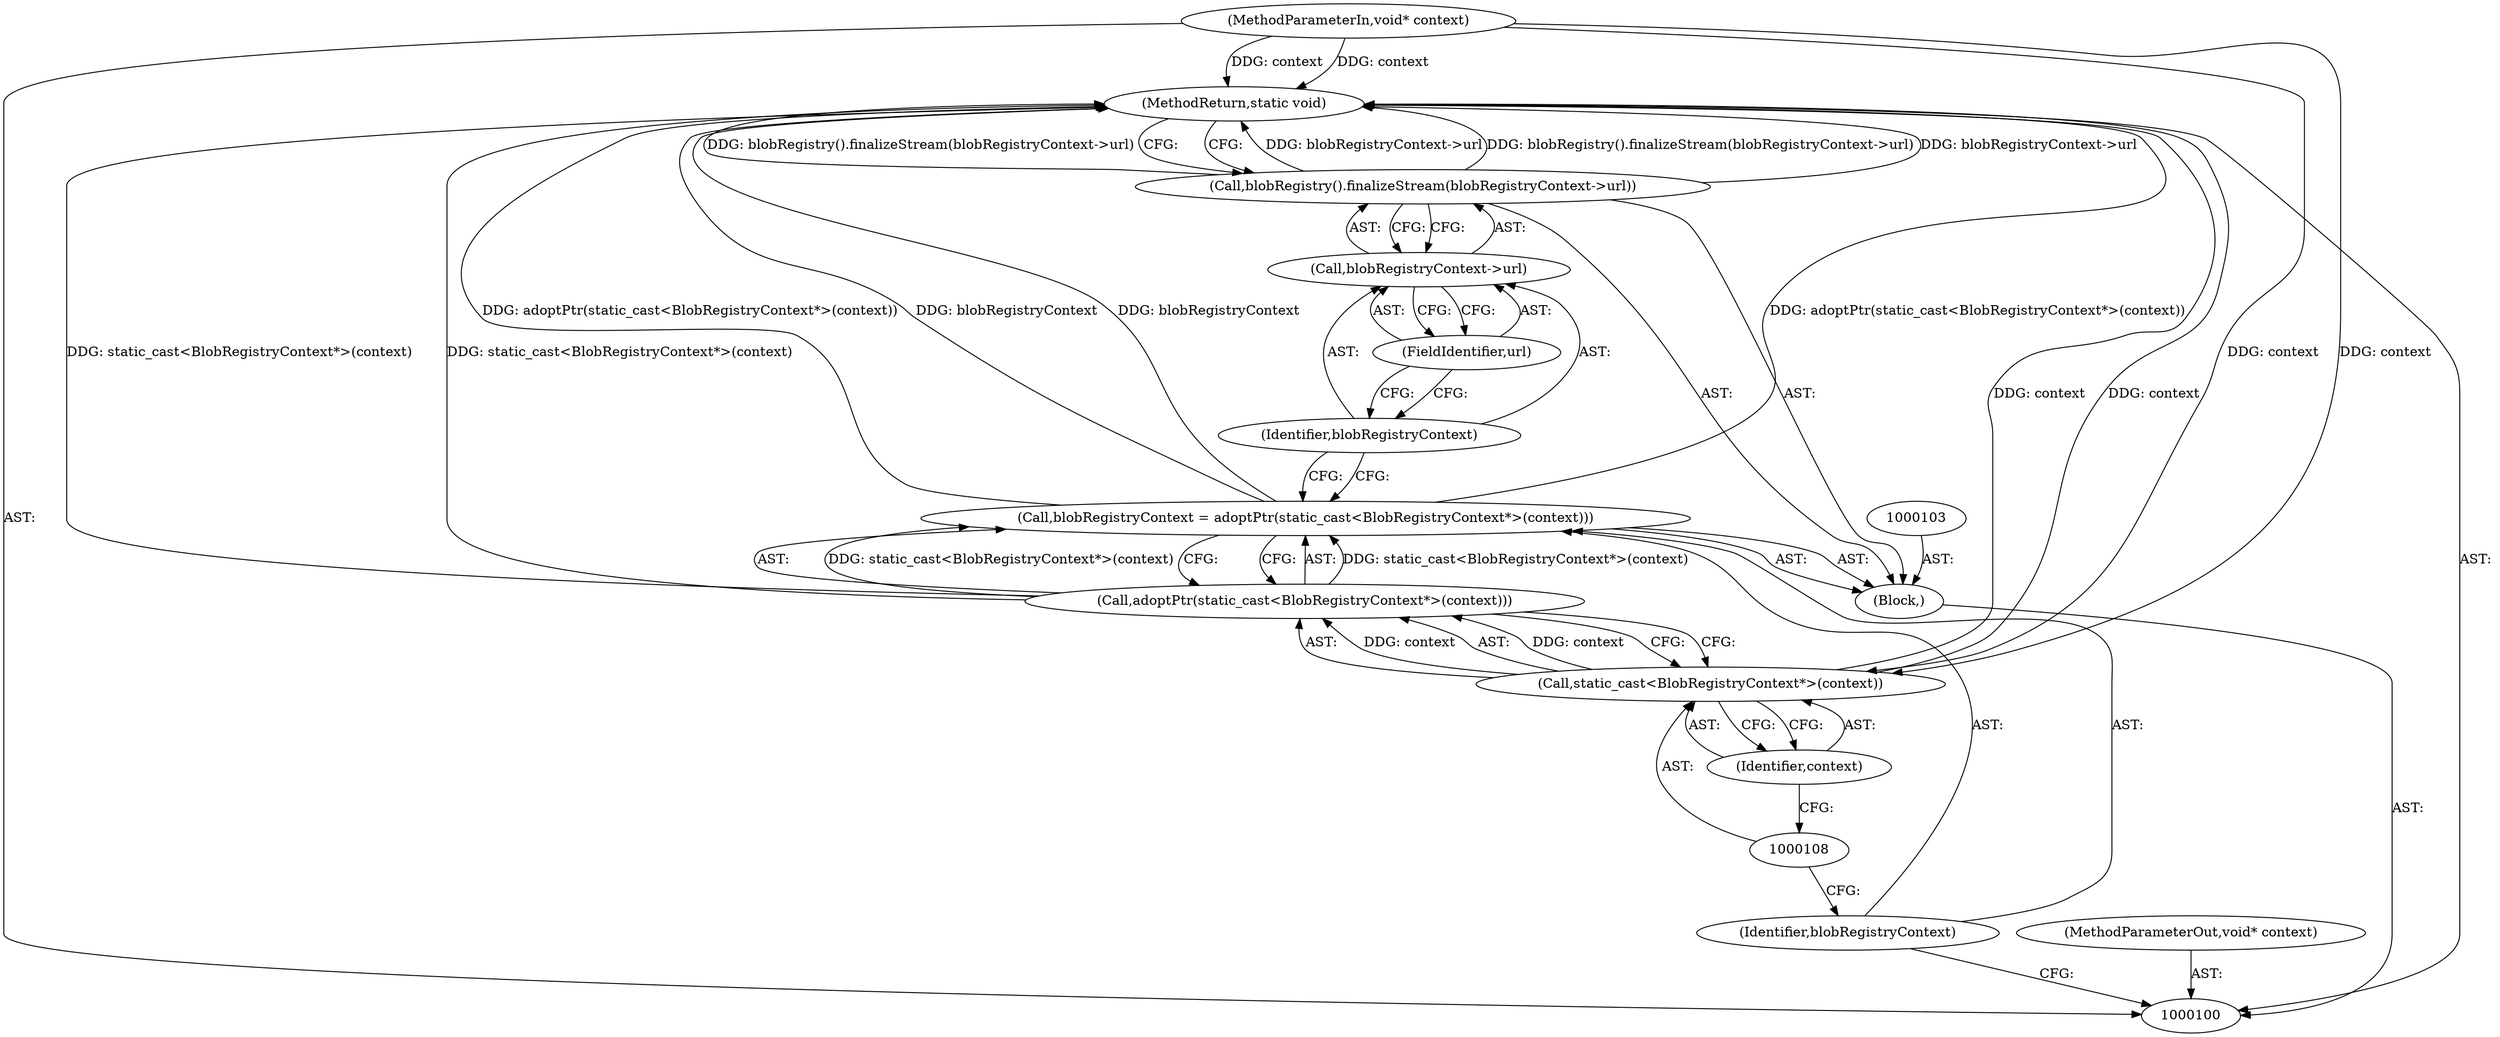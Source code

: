 digraph "1_Chrome_d0c31f0342cefc46a3b3d80359a9779d044d4c0d_8" {
"1000114" [label="(MethodReturn,static void)"];
"1000101" [label="(MethodParameterIn,void* context)"];
"1000143" [label="(MethodParameterOut,void* context)"];
"1000102" [label="(Block,)"];
"1000104" [label="(Call,blobRegistryContext = adoptPtr(static_cast<BlobRegistryContext*>(context)))"];
"1000105" [label="(Identifier,blobRegistryContext)"];
"1000106" [label="(Call,adoptPtr(static_cast<BlobRegistryContext*>(context)))"];
"1000107" [label="(Call,static_cast<BlobRegistryContext*>(context))"];
"1000109" [label="(Identifier,context)"];
"1000111" [label="(Call,blobRegistryContext->url)"];
"1000112" [label="(Identifier,blobRegistryContext)"];
"1000110" [label="(Call,blobRegistry().finalizeStream(blobRegistryContext->url))"];
"1000113" [label="(FieldIdentifier,url)"];
"1000114" -> "1000100"  [label="AST: "];
"1000114" -> "1000110"  [label="CFG: "];
"1000106" -> "1000114"  [label="DDG: static_cast<BlobRegistryContext*>(context)"];
"1000104" -> "1000114"  [label="DDG: blobRegistryContext"];
"1000104" -> "1000114"  [label="DDG: adoptPtr(static_cast<BlobRegistryContext*>(context))"];
"1000110" -> "1000114"  [label="DDG: blobRegistryContext->url"];
"1000110" -> "1000114"  [label="DDG: blobRegistry().finalizeStream(blobRegistryContext->url)"];
"1000101" -> "1000114"  [label="DDG: context"];
"1000107" -> "1000114"  [label="DDG: context"];
"1000101" -> "1000100"  [label="AST: "];
"1000101" -> "1000114"  [label="DDG: context"];
"1000101" -> "1000107"  [label="DDG: context"];
"1000143" -> "1000100"  [label="AST: "];
"1000102" -> "1000100"  [label="AST: "];
"1000103" -> "1000102"  [label="AST: "];
"1000104" -> "1000102"  [label="AST: "];
"1000110" -> "1000102"  [label="AST: "];
"1000104" -> "1000102"  [label="AST: "];
"1000104" -> "1000106"  [label="CFG: "];
"1000105" -> "1000104"  [label="AST: "];
"1000106" -> "1000104"  [label="AST: "];
"1000112" -> "1000104"  [label="CFG: "];
"1000104" -> "1000114"  [label="DDG: blobRegistryContext"];
"1000104" -> "1000114"  [label="DDG: adoptPtr(static_cast<BlobRegistryContext*>(context))"];
"1000106" -> "1000104"  [label="DDG: static_cast<BlobRegistryContext*>(context)"];
"1000105" -> "1000104"  [label="AST: "];
"1000105" -> "1000100"  [label="CFG: "];
"1000108" -> "1000105"  [label="CFG: "];
"1000106" -> "1000104"  [label="AST: "];
"1000106" -> "1000107"  [label="CFG: "];
"1000107" -> "1000106"  [label="AST: "];
"1000104" -> "1000106"  [label="CFG: "];
"1000106" -> "1000114"  [label="DDG: static_cast<BlobRegistryContext*>(context)"];
"1000106" -> "1000104"  [label="DDG: static_cast<BlobRegistryContext*>(context)"];
"1000107" -> "1000106"  [label="DDG: context"];
"1000107" -> "1000106"  [label="AST: "];
"1000107" -> "1000109"  [label="CFG: "];
"1000108" -> "1000107"  [label="AST: "];
"1000109" -> "1000107"  [label="AST: "];
"1000106" -> "1000107"  [label="CFG: "];
"1000107" -> "1000114"  [label="DDG: context"];
"1000107" -> "1000106"  [label="DDG: context"];
"1000101" -> "1000107"  [label="DDG: context"];
"1000109" -> "1000107"  [label="AST: "];
"1000109" -> "1000108"  [label="CFG: "];
"1000107" -> "1000109"  [label="CFG: "];
"1000111" -> "1000110"  [label="AST: "];
"1000111" -> "1000113"  [label="CFG: "];
"1000112" -> "1000111"  [label="AST: "];
"1000113" -> "1000111"  [label="AST: "];
"1000110" -> "1000111"  [label="CFG: "];
"1000112" -> "1000111"  [label="AST: "];
"1000112" -> "1000104"  [label="CFG: "];
"1000113" -> "1000112"  [label="CFG: "];
"1000110" -> "1000102"  [label="AST: "];
"1000110" -> "1000111"  [label="CFG: "];
"1000111" -> "1000110"  [label="AST: "];
"1000114" -> "1000110"  [label="CFG: "];
"1000110" -> "1000114"  [label="DDG: blobRegistryContext->url"];
"1000110" -> "1000114"  [label="DDG: blobRegistry().finalizeStream(blobRegistryContext->url)"];
"1000113" -> "1000111"  [label="AST: "];
"1000113" -> "1000112"  [label="CFG: "];
"1000111" -> "1000113"  [label="CFG: "];
}
